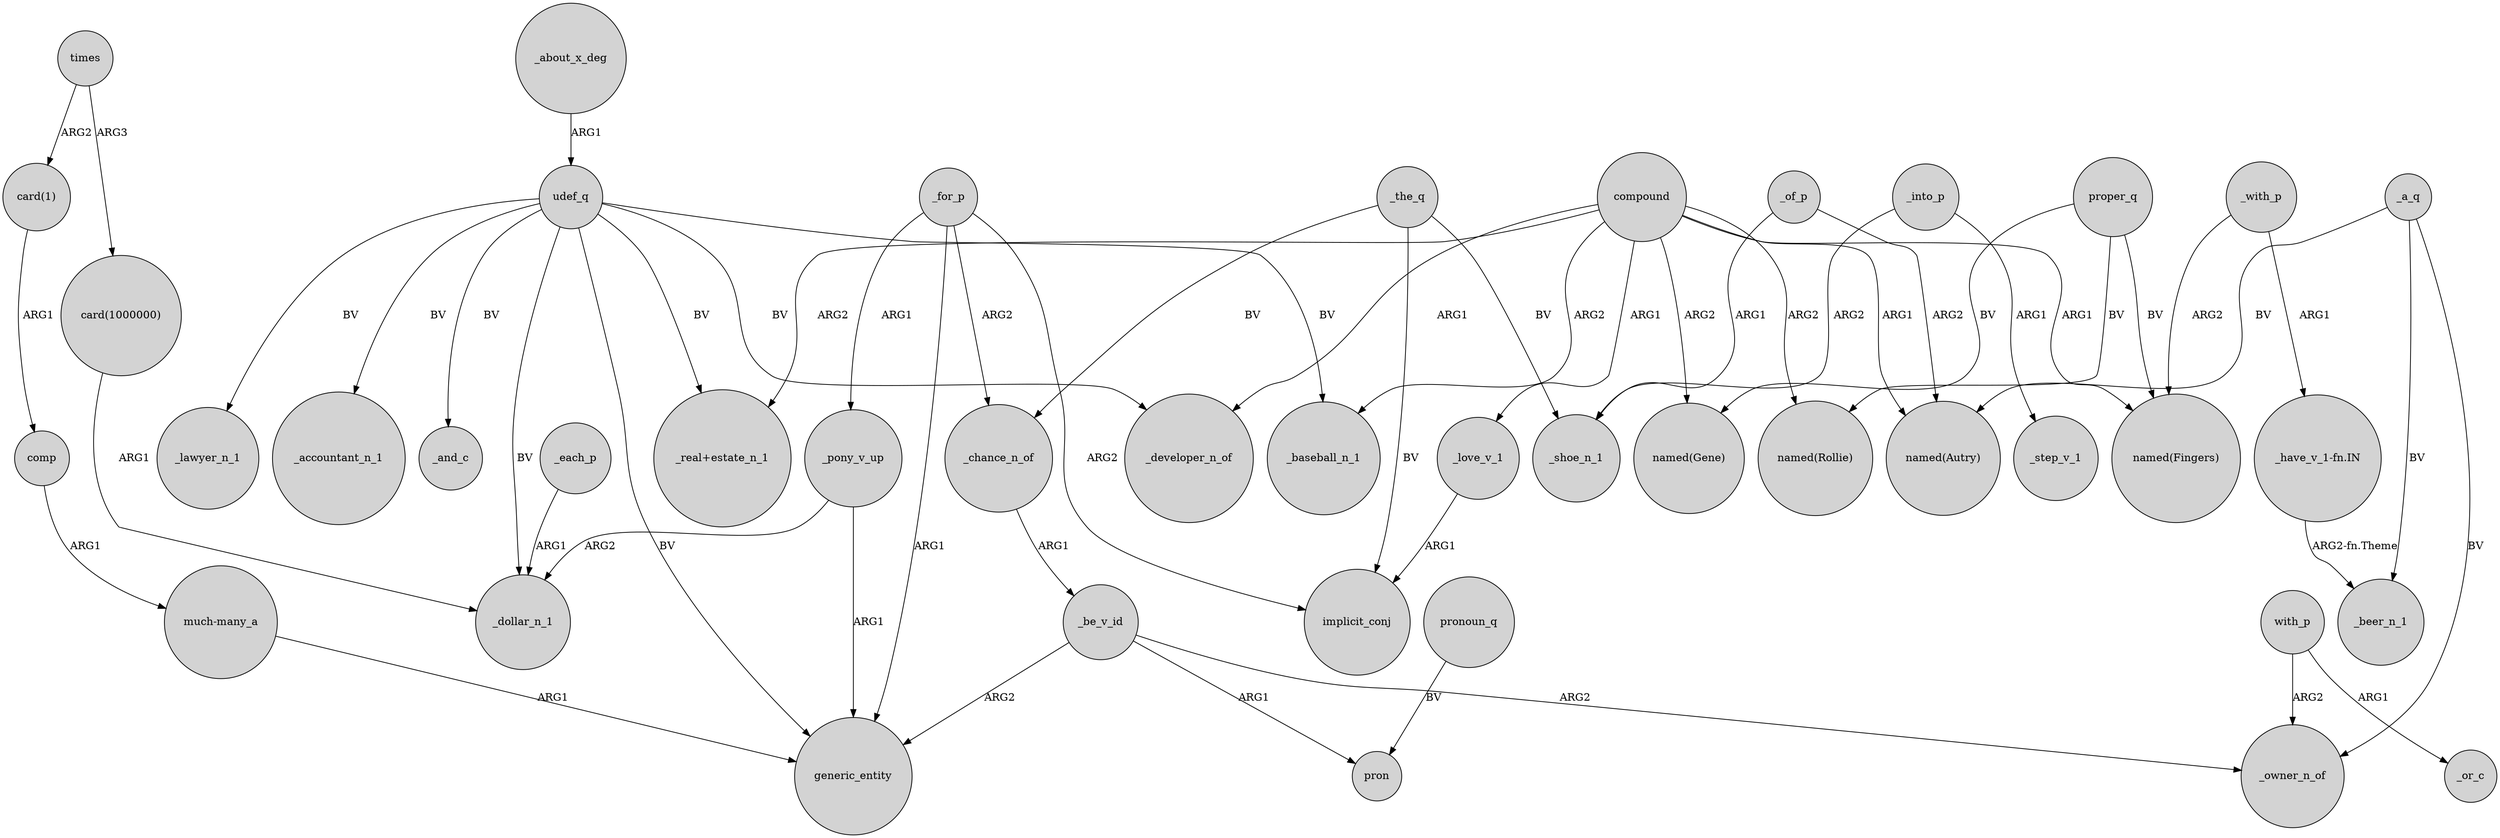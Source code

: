 digraph {
	node [shape=circle style=filled]
	"card(1)" -> comp [label=ARG1]
	"_have_v_1-fn.IN" -> _beer_n_1 [label="ARG2-fn.Theme"]
	"card(1000000)" -> _dollar_n_1 [label=ARG1]
	compound -> _love_v_1 [label=ARG1]
	udef_q -> generic_entity [label=BV]
	proper_q -> "named(Rollie)" [label=BV]
	_pony_v_up -> _dollar_n_1 [label=ARG2]
	_for_p -> _chance_n_of [label=ARG2]
	_for_p -> implicit_conj [label=ARG2]
	compound -> "named(Gene)" [label=ARG2]
	"much-many_a" -> generic_entity [label=ARG1]
	_the_q -> implicit_conj [label=BV]
	_love_v_1 -> implicit_conj [label=ARG1]
	udef_q -> _baseball_n_1 [label=BV]
	_of_p -> _shoe_n_1 [label=ARG1]
	_with_p -> "_have_v_1-fn.IN" [label=ARG1]
	_with_p -> "named(Fingers)" [label=ARG2]
	_for_p -> generic_entity [label=ARG1]
	with_p -> _or_c [label=ARG1]
	_for_p -> _pony_v_up [label=ARG1]
	_about_x_deg -> udef_q [label=ARG1]
	_into_p -> _shoe_n_1 [label=ARG2]
	_be_v_id -> pron [label=ARG1]
	compound -> "_real+estate_n_1" [label=ARG2]
	_be_v_id -> generic_entity [label=ARG2]
	_pony_v_up -> generic_entity [label=ARG1]
	_the_q -> _shoe_n_1 [label=BV]
	with_p -> _owner_n_of [label=ARG2]
	_a_q -> _owner_n_of [label=BV]
	_of_p -> "named(Autry)" [label=ARG2]
	pronoun_q -> pron [label=BV]
	compound -> _baseball_n_1 [label=ARG2]
	proper_q -> "named(Fingers)" [label=BV]
	comp -> "much-many_a" [label=ARG1]
	times -> "card(1)" [label=ARG2]
	udef_q -> _developer_n_of [label=BV]
	compound -> _developer_n_of [label=ARG1]
	times -> "card(1000000)" [label=ARG3]
	udef_q -> _lawyer_n_1 [label=BV]
	udef_q -> "_real+estate_n_1" [label=BV]
	proper_q -> "named(Gene)" [label=BV]
	_a_q -> "named(Autry)" [label=BV]
	compound -> "named(Rollie)" [label=ARG2]
	_a_q -> _beer_n_1 [label=BV]
	compound -> "named(Fingers)" [label=ARG1]
	compound -> "named(Autry)" [label=ARG1]
	udef_q -> _accountant_n_1 [label=BV]
	_into_p -> _step_v_1 [label=ARG1]
	_the_q -> _chance_n_of [label=BV]
	udef_q -> _and_c [label=BV]
	_chance_n_of -> _be_v_id [label=ARG1]
	udef_q -> _dollar_n_1 [label=BV]
	_each_p -> _dollar_n_1 [label=ARG1]
	_be_v_id -> _owner_n_of [label=ARG2]
}
